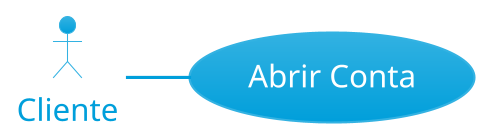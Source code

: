 @startuml Atores
!theme bluegray
left to right direction

skinparam defaultFontSize 30
actor "Cliente" as Cliente
usecase "Abrir Conta" as AbrirConta


Cliente -- (AbrirConta)




@enduml